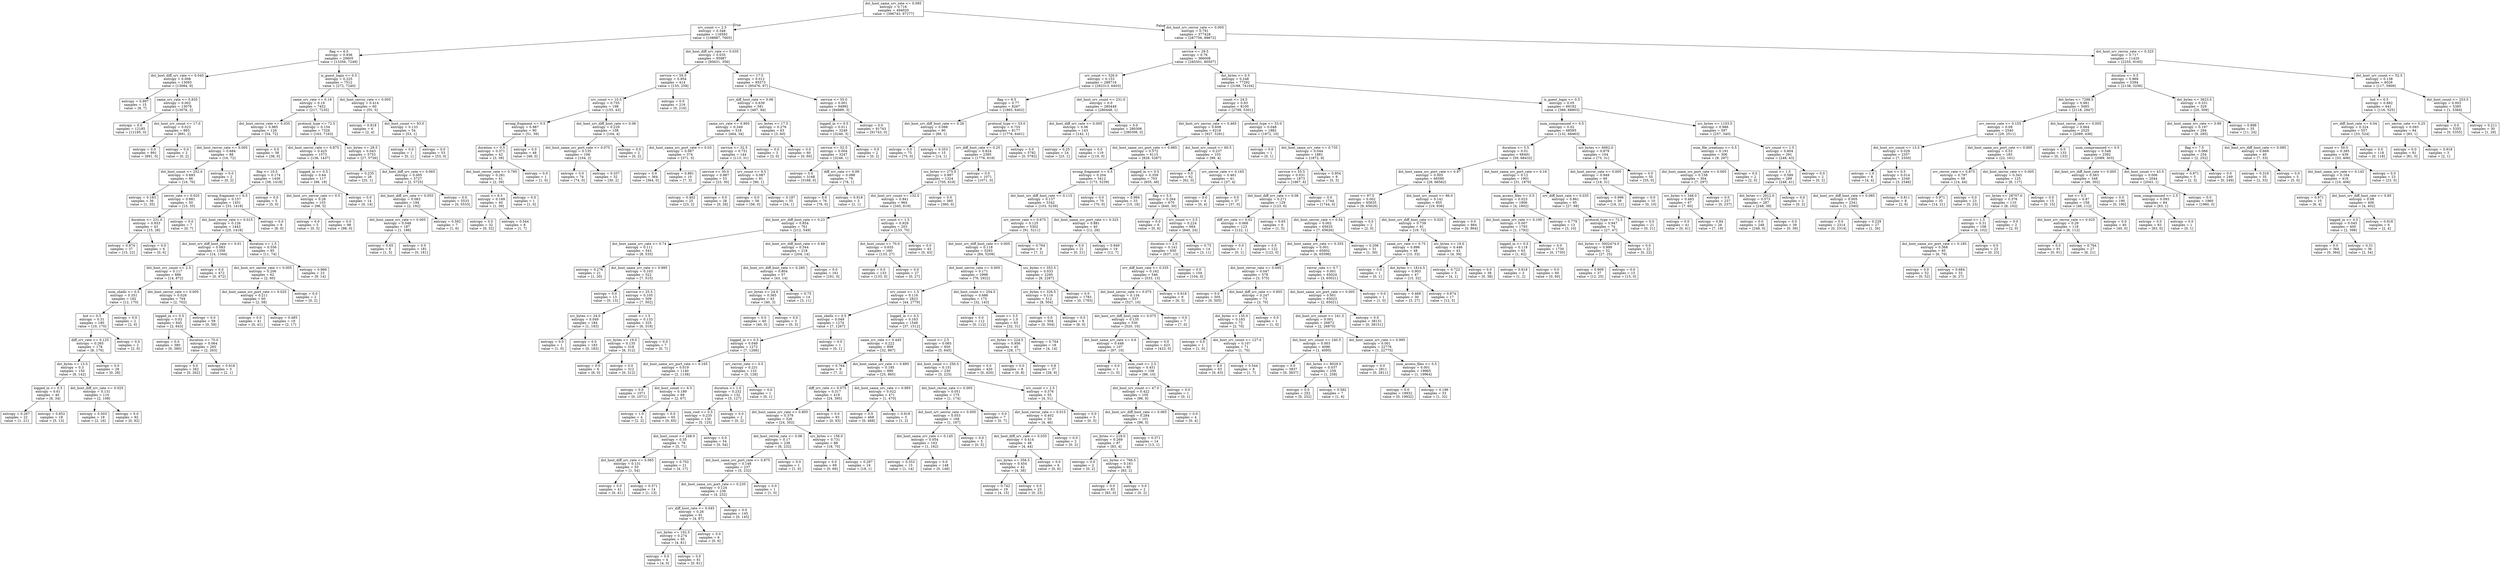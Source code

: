 digraph Tree {
node [shape=box] ;
0 [label="dst_host_same_srv_rate <= 0.095\nentropy = 0.716\nsamples = 494020\nvalue = [396743, 97277]"] ;
1 [label="srv_count <= 2.5\nentropy = 0.348\nsamples = 116592\nvalue = [108987, 7605]"] ;
0 -> 1 [labeldistance=2.5, labelangle=45, headlabel="True"] ;
2 [label="flag <= 6.5\nentropy = 0.936\nsamples = 20605\nvalue = [13356, 7249]"] ;
1 -> 2 ;
3 [label="dst_host_diff_srv_rate <= 0.045\nentropy = 0.008\nsamples = 13093\nvalue = [13084, 9]"] ;
2 -> 3 ;
4 [label="entropy = 0.997\nsamples = 15\nvalue = [8, 7]"] ;
3 -> 4 ;
5 [label="same_srv_rate <= 0.835\nentropy = 0.002\nsamples = 13078\nvalue = [13076, 2]"] ;
3 -> 5 ;
6 [label="entropy = 0.0\nsamples = 12185\nvalue = [12185, 0]"] ;
5 -> 6 ;
7 [label="dst_host_srv_count <= 17.0\nentropy = 0.023\nsamples = 893\nvalue = [891, 2]"] ;
5 -> 7 ;
8 [label="entropy = 0.0\nsamples = 891\nvalue = [891, 0]"] ;
7 -> 8 ;
9 [label="entropy = 0.0\nsamples = 2\nvalue = [0, 2]"] ;
7 -> 9 ;
10 [label="is_guest_login <= 0.5\nentropy = 0.225\nsamples = 7512\nvalue = [272, 7240]"] ;
2 -> 10 ;
11 [label="same_srv_rate <= 0.19\nentropy = 0.19\nsamples = 7452\nvalue = [217, 7235]"] ;
10 -> 11 ;
12 [label="dst_host_rerror_rate <= 0.035\nentropy = 0.985\nsamples = 126\nvalue = [54, 72]"] ;
11 -> 12 ;
13 [label="dst_host_rerror_rate <= 0.005\nentropy = 0.684\nsamples = 88\nvalue = [16, 72]"] ;
12 -> 13 ;
14 [label="dst_host_count <= 252.0\nentropy = 0.693\nsamples = 86\nvalue = [16, 70]"] ;
13 -> 14 ;
15 [label="entropy = 0.183\nsamples = 36\nvalue = [1, 35]"] ;
14 -> 15 ;
16 [label="serror_rate <= 0.025\nentropy = 0.881\nsamples = 50\nvalue = [15, 35]"] ;
14 -> 16 ;
17 [label="duration <= 231.0\nentropy = 0.933\nsamples = 43\nvalue = [15, 28]"] ;
16 -> 17 ;
18 [label="entropy = 0.974\nsamples = 37\nvalue = [15, 22]"] ;
17 -> 18 ;
19 [label="entropy = 0.0\nsamples = 6\nvalue = [0, 6]"] ;
17 -> 19 ;
20 [label="entropy = 0.0\nsamples = 7\nvalue = [0, 7]"] ;
16 -> 20 ;
21 [label="entropy = 0.0\nsamples = 2\nvalue = [0, 2]"] ;
13 -> 21 ;
22 [label="entropy = 0.0\nsamples = 38\nvalue = [38, 0]"] ;
12 -> 22 ;
23 [label="protocol_type <= 72.5\nentropy = 0.154\nsamples = 7326\nvalue = [163, 7163]"] ;
11 -> 23 ;
24 [label="dst_host_serror_rate <= 0.875\nentropy = 0.425\nsamples = 1573\nvalue = [136, 1437]"] ;
23 -> 24 ;
25 [label="flag <= 10.5\nentropy = 0.174\nsamples = 1456\nvalue = [38, 1418]"] ;
24 -> 25 ;
26 [label="wrong_fragment <= 0.5\nentropy = 0.157\nsamples = 1451\nvalue = [33, 1418]"] ;
25 -> 26 ;
27 [label="dst_host_rerror_rate <= 0.015\nentropy = 0.126\nsamples = 1443\nvalue = [25, 1418]"] ;
26 -> 27 ;
28 [label="dst_host_srv_diff_host_rate <= 0.01\nentropy = 0.083\nsamples = 1358\nvalue = [14, 1344]"] ;
27 -> 28 ;
29 [label="dst_host_srv_count <= 2.5\nentropy = 0.117\nsamples = 886\nvalue = [14, 872]"] ;
28 -> 29 ;
30 [label="num_shells <= 0.5\nentropy = 0.351\nsamples = 182\nvalue = [12, 170]"] ;
29 -> 30 ;
31 [label="hot <= 0.5\nentropy = 0.31\nsamples = 180\nvalue = [10, 170]"] ;
30 -> 31 ;
32 [label="diff_srv_rate <= 0.125\nentropy = 0.265\nsamples = 178\nvalue = [8, 170]"] ;
31 -> 32 ;
33 [label="dst_bytes <= 13.5\nentropy = 0.3\nsamples = 150\nvalue = [8, 142]"] ;
32 -> 33 ;
34 [label="logged_in <= 0.5\nentropy = 0.61\nsamples = 40\nvalue = [6, 34]"] ;
33 -> 34 ;
35 [label="entropy = 0.267\nsamples = 22\nvalue = [1, 21]"] ;
34 -> 35 ;
36 [label="entropy = 0.852\nsamples = 18\nvalue = [5, 13]"] ;
34 -> 36 ;
37 [label="dst_host_diff_srv_rate <= 0.025\nentropy = 0.131\nsamples = 110\nvalue = [2, 108]"] ;
33 -> 37 ;
38 [label="entropy = 0.503\nsamples = 18\nvalue = [2, 16]"] ;
37 -> 38 ;
39 [label="entropy = 0.0\nsamples = 92\nvalue = [0, 92]"] ;
37 -> 39 ;
40 [label="entropy = 0.0\nsamples = 28\nvalue = [0, 28]"] ;
32 -> 40 ;
41 [label="entropy = 0.0\nsamples = 2\nvalue = [2, 0]"] ;
31 -> 41 ;
42 [label="entropy = 0.0\nsamples = 2\nvalue = [2, 0]"] ;
30 -> 42 ;
43 [label="dst_host_serror_rate <= 0.005\nentropy = 0.028\nsamples = 704\nvalue = [2, 702]"] ;
29 -> 43 ;
44 [label="logged_in <= 0.5\nentropy = 0.03\nsamples = 645\nvalue = [2, 643]"] ;
43 -> 44 ;
45 [label="entropy = 0.0\nsamples = 380\nvalue = [0, 380]"] ;
44 -> 45 ;
46 [label="duration <= 70.0\nentropy = 0.064\nsamples = 265\nvalue = [2, 263]"] ;
44 -> 46 ;
47 [label="entropy = 0.0\nsamples = 262\nvalue = [0, 262]"] ;
46 -> 47 ;
48 [label="entropy = 0.918\nsamples = 3\nvalue = [2, 1]"] ;
46 -> 48 ;
49 [label="entropy = 0.0\nsamples = 59\nvalue = [0, 59]"] ;
43 -> 49 ;
50 [label="entropy = 0.0\nsamples = 472\nvalue = [0, 472]"] ;
28 -> 50 ;
51 [label="duration <= 1.5\nentropy = 0.556\nsamples = 85\nvalue = [11, 74]"] ;
27 -> 51 ;
52 [label="dst_host_srv_serror_rate <= 0.005\nentropy = 0.206\nsamples = 62\nvalue = [2, 60]"] ;
51 -> 52 ;
53 [label="dst_host_same_src_port_rate <= 0.025\nentropy = 0.211\nsamples = 60\nvalue = [2, 58]"] ;
52 -> 53 ;
54 [label="entropy = 0.0\nsamples = 41\nvalue = [0, 41]"] ;
53 -> 54 ;
55 [label="entropy = 0.485\nsamples = 19\nvalue = [2, 17]"] ;
53 -> 55 ;
56 [label="entropy = 0.0\nsamples = 2\nvalue = [0, 2]"] ;
52 -> 56 ;
57 [label="entropy = 0.966\nsamples = 23\nvalue = [9, 14]"] ;
51 -> 57 ;
58 [label="entropy = 0.0\nsamples = 8\nvalue = [8, 0]"] ;
26 -> 58 ;
59 [label="entropy = 0.0\nsamples = 5\nvalue = [5, 0]"] ;
25 -> 59 ;
60 [label="logged_in <= 0.5\nentropy = 0.64\nsamples = 117\nvalue = [98, 19]"] ;
24 -> 60 ;
61 [label="dst_host_srv_serror_rate <= 0.5\nentropy = 0.28\nsamples = 103\nvalue = [98, 5]"] ;
60 -> 61 ;
62 [label="entropy = 0.0\nsamples = 5\nvalue = [0, 5]"] ;
61 -> 62 ;
63 [label="entropy = 0.0\nsamples = 98\nvalue = [98, 0]"] ;
61 -> 63 ;
64 [label="entropy = 0.0\nsamples = 14\nvalue = [0, 14]"] ;
60 -> 64 ;
65 [label="src_bytes <= 28.5\nentropy = 0.043\nsamples = 5753\nvalue = [27, 5726]"] ;
23 -> 65 ;
66 [label="entropy = 0.235\nsamples = 26\nvalue = [25, 1]"] ;
65 -> 66 ;
67 [label="dst_host_diff_srv_rate <= 0.065\nentropy = 0.005\nsamples = 5727\nvalue = [2, 5725]"] ;
65 -> 67 ;
68 [label="dst_host_diff_srv_rate <= 0.055\nentropy = 0.083\nsamples = 194\nvalue = [2, 192]"] ;
67 -> 68 ;
69 [label="dst_host_same_srv_rate <= 0.005\nentropy = 0.048\nsamples = 187\nvalue = [1, 186]"] ;
68 -> 69 ;
70 [label="entropy = 0.65\nsamples = 6\nvalue = [1, 5]"] ;
69 -> 70 ;
71 [label="entropy = 0.0\nsamples = 181\nvalue = [0, 181]"] ;
69 -> 71 ;
72 [label="entropy = 0.592\nsamples = 7\nvalue = [1, 6]"] ;
68 -> 72 ;
73 [label="entropy = 0.0\nsamples = 5533\nvalue = [0, 5533]"] ;
67 -> 73 ;
74 [label="dst_host_serror_rate <= 0.005\nentropy = 0.414\nsamples = 60\nvalue = [55, 5]"] ;
10 -> 74 ;
75 [label="entropy = 0.918\nsamples = 6\nvalue = [2, 4]"] ;
74 -> 75 ;
76 [label="dst_host_count <= 93.0\nentropy = 0.133\nsamples = 54\nvalue = [53, 1]"] ;
74 -> 76 ;
77 [label="entropy = 0.0\nsamples = 1\nvalue = [0, 1]"] ;
76 -> 77 ;
78 [label="entropy = 0.0\nsamples = 53\nvalue = [53, 0]"] ;
76 -> 78 ;
79 [label="dst_host_diff_srv_rate <= 0.035\nentropy = 0.035\nsamples = 95987\nvalue = [95631, 356]"] ;
1 -> 79 ;
80 [label="service <= 59.5\nentropy = 0.954\nsamples = 414\nvalue = [155, 259]"] ;
79 -> 80 ;
81 [label="srv_count <= 10.5\nentropy = 0.755\nsamples = 198\nvalue = [155, 43]"] ;
80 -> 81 ;
82 [label="wrong_fragment <= 0.5\nentropy = 0.987\nsamples = 90\nvalue = [51, 39]"] ;
81 -> 82 ;
83 [label="duration <= 0.5\nentropy = 0.371\nsamples = 42\nvalue = [3, 39]"] ;
82 -> 83 ;
84 [label="dst_host_rerror_rate <= 0.795\nentropy = 0.281\nsamples = 41\nvalue = [2, 39]"] ;
83 -> 84 ;
85 [label="count <= 6.5\nentropy = 0.169\nsamples = 40\nvalue = [1, 39]"] ;
84 -> 85 ;
86 [label="entropy = 0.0\nsamples = 32\nvalue = [0, 32]"] ;
85 -> 86 ;
87 [label="entropy = 0.544\nsamples = 8\nvalue = [1, 7]"] ;
85 -> 87 ;
88 [label="entropy = 0.0\nsamples = 1\nvalue = [1, 0]"] ;
84 -> 88 ;
89 [label="entropy = 0.0\nsamples = 1\nvalue = [1, 0]"] ;
83 -> 89 ;
90 [label="entropy = 0.0\nsamples = 48\nvalue = [48, 0]"] ;
82 -> 90 ;
91 [label="dst_host_srv_diff_host_rate <= 0.06\nentropy = 0.229\nsamples = 108\nvalue = [104, 4]"] ;
81 -> 91 ;
92 [label="dst_host_same_src_port_rate <= 0.075\nentropy = 0.135\nsamples = 106\nvalue = [104, 2]"] ;
91 -> 92 ;
93 [label="entropy = 0.0\nsamples = 74\nvalue = [74, 0]"] ;
92 -> 93 ;
94 [label="entropy = 0.337\nsamples = 32\nvalue = [30, 2]"] ;
92 -> 94 ;
95 [label="entropy = 0.0\nsamples = 2\nvalue = [0, 2]"] ;
91 -> 95 ;
96 [label="entropy = 0.0\nsamples = 216\nvalue = [0, 216]"] ;
80 -> 96 ;
97 [label="count <= 17.5\nentropy = 0.012\nsamples = 95573\nvalue = [95476, 97]"] ;
79 -> 97 ;
98 [label="srv_diff_host_rate <= 0.06\nentropy = 0.639\nsamples = 581\nvalue = [487, 94]"] ;
97 -> 98 ;
99 [label="same_srv_rate <= 0.905\nentropy = 0.349\nsamples = 518\nvalue = [484, 34]"] ;
98 -> 99 ;
100 [label="dst_host_same_src_port_rate <= 0.03\nentropy = 0.067\nsamples = 374\nvalue = [371, 3]"] ;
99 -> 100 ;
101 [label="entropy = 0.0\nsamples = 364\nvalue = [364, 0]"] ;
100 -> 101 ;
102 [label="entropy = 0.881\nsamples = 10\nvalue = [7, 3]"] ;
100 -> 102 ;
103 [label="service <= 32.5\nentropy = 0.751\nsamples = 144\nvalue = [113, 31]"] ;
99 -> 103 ;
104 [label="service <= 30.0\nentropy = 0.987\nsamples = 53\nvalue = [23, 30]"] ;
103 -> 104 ;
105 [label="entropy = 0.402\nsamples = 25\nvalue = [23, 2]"] ;
104 -> 105 ;
106 [label="entropy = 0.0\nsamples = 28\nvalue = [0, 28]"] ;
104 -> 106 ;
107 [label="srv_count <= 9.5\nentropy = 0.087\nsamples = 91\nvalue = [90, 1]"] ;
103 -> 107 ;
108 [label="entropy = 0.0\nsamples = 56\nvalue = [56, 0]"] ;
107 -> 108 ;
109 [label="entropy = 0.187\nsamples = 35\nvalue = [34, 1]"] ;
107 -> 109 ;
110 [label="src_bytes <= 17.5\nentropy = 0.276\nsamples = 63\nvalue = [3, 60]"] ;
98 -> 110 ;
111 [label="entropy = 0.0\nsamples = 3\nvalue = [3, 0]"] ;
110 -> 111 ;
112 [label="entropy = 0.0\nsamples = 60\nvalue = [0, 60]"] ;
110 -> 112 ;
113 [label="service <= 55.0\nentropy = 0.001\nsamples = 94992\nvalue = [94989, 3]"] ;
97 -> 113 ;
114 [label="logged_in <= 0.5\nentropy = 0.011\nsamples = 3249\nvalue = [3246, 3]"] ;
113 -> 114 ;
115 [label="service <= 52.5\nentropy = 0.004\nsamples = 3247\nvalue = [3246, 1]"] ;
114 -> 115 ;
116 [label="entropy = 0.0\nsamples = 3168\nvalue = [3168, 0]"] ;
115 -> 116 ;
117 [label="diff_srv_rate <= 0.09\nentropy = 0.098\nsamples = 79\nvalue = [78, 1]"] ;
115 -> 117 ;
118 [label="entropy = 0.0\nsamples = 76\nvalue = [76, 0]"] ;
117 -> 118 ;
119 [label="entropy = 0.918\nsamples = 3\nvalue = [2, 1]"] ;
117 -> 119 ;
120 [label="entropy = 0.0\nsamples = 2\nvalue = [0, 2]"] ;
114 -> 120 ;
121 [label="entropy = 0.0\nsamples = 91743\nvalue = [91743, 0]"] ;
113 -> 121 ;
122 [label="dst_host_srv_rerror_rate <= 0.005\nentropy = 0.791\nsamples = 377428\nvalue = [287756, 89672]"] ;
0 -> 122 [labeldistance=2.5, labelangle=-45, headlabel="False"] ;
123 [label="service <= 29.5\nentropy = 0.76\nsamples = 366008\nvalue = [285501, 80507]"] ;
122 -> 123 ;
124 [label="srv_count <= 326.0\nentropy = 0.153\nsamples = 288716\nvalue = [282313, 6403]"] ;
123 -> 124 ;
125 [label="flag <= 6.5\nentropy = 0.77\nsamples = 8267\nvalue = [1865, 6402]"] ;
124 -> 125 ;
126 [label="dst_host_srv_diff_host_rate <= 0.26\nentropy = 0.088\nsamples = 90\nvalue = [89, 1]"] ;
125 -> 126 ;
127 [label="entropy = 0.0\nsamples = 75\nvalue = [75, 0]"] ;
126 -> 127 ;
128 [label="entropy = 0.353\nsamples = 15\nvalue = [14, 1]"] ;
126 -> 128 ;
129 [label="protocol_type <= 53.0\nentropy = 0.755\nsamples = 8177\nvalue = [1776, 6401]"] ;
125 -> 129 ;
130 [label="srv_diff_host_rate <= 0.25\nentropy = 0.824\nsamples = 2395\nvalue = [1776, 619]"] ;
129 -> 130 ;
131 [label="src_bytes <= 275.0\nentropy = 0.997\nsamples = 1324\nvalue = [705, 619]"] ;
130 -> 131 ;
132 [label="dst_host_srv_count <= 132.5\nentropy = 0.941\nsamples = 964\nvalue = [345, 619]"] ;
131 -> 132 ;
133 [label="dst_host_srv_diff_host_rate <= 0.23\nentropy = 0.854\nsamples = 761\nvalue = [212, 549]"] ;
132 -> 133 ;
134 [label="dst_host_same_srv_rate <= 0.74\nentropy = 0.111\nsamples = 543\nvalue = [8, 535]"] ;
133 -> 134 ;
135 [label="entropy = 0.276\nsamples = 21\nvalue = [1, 20]"] ;
134 -> 135 ;
136 [label="dst_host_same_srv_rate <= 0.995\nentropy = 0.103\nsamples = 522\nvalue = [7, 515]"] ;
134 -> 136 ;
137 [label="entropy = 0.0\nsamples = 13\nvalue = [0, 13]"] ;
136 -> 137 ;
138 [label="service <= 25.5\nentropy = 0.105\nsamples = 509\nvalue = [7, 502]"] ;
136 -> 138 ;
139 [label="src_bytes <= 24.0\nentropy = 0.049\nsamples = 184\nvalue = [1, 183]"] ;
138 -> 139 ;
140 [label="entropy = 0.0\nsamples = 1\nvalue = [1, 0]"] ;
139 -> 140 ;
141 [label="entropy = 0.0\nsamples = 183\nvalue = [0, 183]"] ;
139 -> 141 ;
142 [label="count <= 1.5\nentropy = 0.133\nsamples = 325\nvalue = [6, 319]"] ;
138 -> 142 ;
143 [label="src_bytes <= 19.0\nentropy = 0.135\nsamples = 318\nvalue = [6, 312]"] ;
142 -> 143 ;
144 [label="entropy = 0.0\nsamples = 6\nvalue = [6, 0]"] ;
143 -> 144 ;
145 [label="entropy = 0.0\nsamples = 312\nvalue = [0, 312]"] ;
143 -> 145 ;
146 [label="entropy = 0.0\nsamples = 7\nvalue = [0, 7]"] ;
142 -> 146 ;
147 [label="dst_host_srv_diff_host_rate <= 0.49\nentropy = 0.344\nsamples = 218\nvalue = [204, 14]"] ;
133 -> 147 ;
148 [label="dst_host_srv_diff_host_rate <= 0.285\nentropy = 0.804\nsamples = 57\nvalue = [43, 14]"] ;
147 -> 148 ;
149 [label="src_bytes <= 24.0\nentropy = 0.365\nsamples = 43\nvalue = [40, 3]"] ;
148 -> 149 ;
150 [label="entropy = 0.0\nsamples = 40\nvalue = [40, 0]"] ;
149 -> 150 ;
151 [label="entropy = 0.0\nsamples = 3\nvalue = [0, 3]"] ;
149 -> 151 ;
152 [label="entropy = 0.75\nsamples = 14\nvalue = [3, 11]"] ;
148 -> 152 ;
153 [label="entropy = 0.0\nsamples = 161\nvalue = [161, 0]"] ;
147 -> 153 ;
154 [label="srv_count <= 1.5\nentropy = 0.929\nsamples = 203\nvalue = [133, 70]"] ;
132 -> 154 ;
155 [label="dst_host_count <= 70.0\nentropy = 0.655\nsamples = 160\nvalue = [133, 27]"] ;
154 -> 155 ;
156 [label="entropy = 0.0\nsamples = 133\nvalue = [133, 0]"] ;
155 -> 156 ;
157 [label="entropy = 0.0\nsamples = 27\nvalue = [0, 27]"] ;
155 -> 157 ;
158 [label="entropy = 0.0\nsamples = 43\nvalue = [0, 43]"] ;
154 -> 158 ;
159 [label="entropy = 0.0\nsamples = 360\nvalue = [360, 0]"] ;
131 -> 159 ;
160 [label="entropy = 0.0\nsamples = 1071\nvalue = [1071, 0]"] ;
130 -> 160 ;
161 [label="entropy = 0.0\nsamples = 5782\nvalue = [0, 5782]"] ;
129 -> 161 ;
162 [label="dst_host_srv_count <= 231.0\nentropy = 0.0\nsamples = 280449\nvalue = [280448, 1]"] ;
124 -> 162 ;
163 [label="dst_host_diff_srv_rate <= 0.005\nentropy = 0.06\nsamples = 143\nvalue = [142, 1]"] ;
162 -> 163 ;
164 [label="entropy = 0.25\nsamples = 24\nvalue = [23, 1]"] ;
163 -> 164 ;
165 [label="entropy = 0.0\nsamples = 119\nvalue = [119, 0]"] ;
163 -> 165 ;
166 [label="entropy = 0.0\nsamples = 280306\nvalue = [280306, 0]"] ;
162 -> 166 ;
167 [label="dst_bytes <= 0.5\nentropy = 0.248\nsamples = 77292\nvalue = [3188, 74104]"] ;
123 -> 167 ;
168 [label="count <= 24.5\nentropy = 0.93\nsamples = 8100\nvalue = [2799, 5301]"] ;
167 -> 168 ;
169 [label="dst_host_srv_serror_rate <= 0.465\nentropy = 0.608\nsamples = 6218\nvalue = [927, 5291]"] ;
168 -> 169 ;
170 [label="dst_host_same_src_port_rate <= 0.985\nentropy = 0.572\nsamples = 6115\nvalue = [828, 5287]"] ;
169 -> 170 ;
171 [label="wrong_fragment <= 0.5\nentropy = 0.204\nsamples = 5412\nvalue = [173, 5239]"] ;
170 -> 171 ;
172 [label="dst_host_srv_diff_host_rate <= 0.115\nentropy = 0.137\nsamples = 5342\nvalue = [103, 5239]"] ;
171 -> 172 ;
173 [label="srv_serror_rate <= 0.675\nentropy = 0.125\nsamples = 5302\nvalue = [91, 5211]"] ;
172 -> 173 ;
174 [label="dst_host_srv_diff_host_rate <= 0.005\nentropy = 0.118\nsamples = 5293\nvalue = [84, 5209]"] ;
173 -> 174 ;
175 [label="dst_host_serror_rate <= 0.005\nentropy = 0.171\nsamples = 2998\nvalue = [76, 2922]"] ;
174 -> 175 ;
176 [label="srv_count <= 1.5\nentropy = 0.116\nsamples = 2823\nvalue = [44, 2779]"] ;
175 -> 176 ;
177 [label="num_shells <= 0.5\nentropy = 0.049\nsamples = 1274\nvalue = [7, 1267]"] ;
176 -> 177 ;
178 [label="logged_in <= 0.5\nentropy = 0.049\nsamples = 1273\nvalue = [7, 1266]"] ;
177 -> 178 ;
179 [label="dst_host_same_src_port_rate <= 0.165\nentropy = 0.019\nsamples = 1140\nvalue = [2, 1138]"] ;
178 -> 179 ;
180 [label="entropy = 0.0\nsamples = 1071\nvalue = [0, 1071]"] ;
179 -> 180 ;
181 [label="dst_host_count <= 6.5\nentropy = 0.189\nsamples = 69\nvalue = [2, 67]"] ;
179 -> 181 ;
182 [label="entropy = 1.0\nsamples = 4\nvalue = [2, 2]"] ;
181 -> 182 ;
183 [label="entropy = 0.0\nsamples = 65\nvalue = [0, 65]"] ;
181 -> 183 ;
184 [label="srv_rerror_rate <= 0.5\nentropy = 0.231\nsamples = 133\nvalue = [5, 128]"] ;
178 -> 184 ;
185 [label="duration <= 1.0\nentropy = 0.232\nsamples = 132\nvalue = [5, 127]"] ;
184 -> 185 ;
186 [label="num_root <= 0.5\nentropy = 0.235\nsamples = 130\nvalue = [5, 125]"] ;
185 -> 186 ;
187 [label="dst_host_count <= 248.0\nentropy = 0.35\nsamples = 76\nvalue = [5, 71]"] ;
186 -> 187 ;
188 [label="dst_host_diff_srv_rate <= 0.065\nentropy = 0.131\nsamples = 55\nvalue = [1, 54]"] ;
187 -> 188 ;
189 [label="entropy = 0.0\nsamples = 41\nvalue = [0, 41]"] ;
188 -> 189 ;
190 [label="entropy = 0.371\nsamples = 14\nvalue = [1, 13]"] ;
188 -> 190 ;
191 [label="entropy = 0.702\nsamples = 21\nvalue = [4, 17]"] ;
187 -> 191 ;
192 [label="entropy = 0.0\nsamples = 54\nvalue = [0, 54]"] ;
186 -> 192 ;
193 [label="entropy = 0.0\nsamples = 2\nvalue = [0, 2]"] ;
185 -> 193 ;
194 [label="entropy = 0.0\nsamples = 1\nvalue = [0, 1]"] ;
184 -> 194 ;
195 [label="entropy = 0.0\nsamples = 1\nvalue = [0, 1]"] ;
177 -> 195 ;
196 [label="logged_in <= 0.5\nentropy = 0.163\nsamples = 1549\nvalue = [37, 1512]"] ;
176 -> 196 ;
197 [label="same_srv_rate <= 0.445\nentropy = 0.222\nsamples = 899\nvalue = [32, 867]"] ;
196 -> 197 ;
198 [label="entropy = 0.764\nsamples = 9\nvalue = [7, 2]"] ;
197 -> 198 ;
199 [label="dst_host_same_srv_rate <= 0.895\nentropy = 0.185\nsamples = 890\nvalue = [25, 865]"] ;
197 -> 199 ;
200 [label="diff_srv_rate <= 0.075\nentropy = 0.317\nsamples = 419\nvalue = [24, 395]"] ;
199 -> 200 ;
201 [label="dst_host_same_srv_rate <= 0.805\nentropy = 0.379\nsamples = 326\nvalue = [24, 302]"] ;
200 -> 201 ;
202 [label="dst_host_rerror_rate <= 0.06\nentropy = 0.17\nsamples = 238\nvalue = [6, 232]"] ;
201 -> 202 ;
203 [label="dst_host_same_src_port_rate <= 0.875\nentropy = 0.148\nsamples = 237\nvalue = [5, 232]"] ;
202 -> 203 ;
204 [label="dst_host_same_src_port_rate <= 0.235\nentropy = 0.124\nsamples = 236\nvalue = [4, 232]"] ;
203 -> 204 ;
205 [label="srv_diff_host_rate <= 0.045\nentropy = 0.26\nsamples = 91\nvalue = [4, 87]"] ;
204 -> 205 ;
206 [label="src_bytes <= 102.5\nentropy = 0.274\nsamples = 85\nvalue = [4, 81]"] ;
205 -> 206 ;
207 [label="entropy = 0.0\nsamples = 4\nvalue = [4, 0]"] ;
206 -> 207 ;
208 [label="entropy = 0.0\nsamples = 81\nvalue = [0, 81]"] ;
206 -> 208 ;
209 [label="entropy = 0.0\nsamples = 6\nvalue = [0, 6]"] ;
205 -> 209 ;
210 [label="entropy = 0.0\nsamples = 145\nvalue = [0, 145]"] ;
204 -> 210 ;
211 [label="entropy = 0.0\nsamples = 1\nvalue = [1, 0]"] ;
203 -> 211 ;
212 [label="entropy = 0.0\nsamples = 1\nvalue = [1, 0]"] ;
202 -> 212 ;
213 [label="src_bytes <= 156.0\nentropy = 0.731\nsamples = 88\nvalue = [18, 70]"] ;
201 -> 213 ;
214 [label="entropy = 0.0\nsamples = 69\nvalue = [0, 69]"] ;
213 -> 214 ;
215 [label="entropy = 0.297\nsamples = 19\nvalue = [18, 1]"] ;
213 -> 215 ;
216 [label="entropy = 0.0\nsamples = 93\nvalue = [0, 93]"] ;
200 -> 216 ;
217 [label="dst_host_same_srv_rate <= 0.995\nentropy = 0.022\nsamples = 471\nvalue = [1, 470]"] ;
199 -> 217 ;
218 [label="entropy = 0.0\nsamples = 468\nvalue = [0, 468]"] ;
217 -> 218 ;
219 [label="entropy = 0.918\nsamples = 3\nvalue = [1, 2]"] ;
217 -> 219 ;
220 [label="count <= 2.5\nentropy = 0.065\nsamples = 650\nvalue = [5, 645]"] ;
196 -> 220 ;
221 [label="dst_host_count <= 250.5\nentropy = 0.151\nsamples = 230\nvalue = [5, 225]"] ;
220 -> 221 ;
222 [label="dst_host_rerror_rate <= 0.005\nentropy = 0.051\nsamples = 175\nvalue = [1, 174]"] ;
221 -> 222 ;
223 [label="dst_host_srv_serror_rate <= 0.005\nentropy = 0.053\nsamples = 168\nvalue = [1, 167]"] ;
222 -> 223 ;
224 [label="dst_host_same_srv_rate <= 0.145\nentropy = 0.054\nsamples = 163\nvalue = [1, 162]"] ;
223 -> 224 ;
225 [label="entropy = 0.353\nsamples = 15\nvalue = [1, 14]"] ;
224 -> 225 ;
226 [label="entropy = 0.0\nsamples = 148\nvalue = [0, 148]"] ;
224 -> 226 ;
227 [label="entropy = 0.0\nsamples = 5\nvalue = [0, 5]"] ;
223 -> 227 ;
228 [label="entropy = 0.0\nsamples = 7\nvalue = [0, 7]"] ;
222 -> 228 ;
229 [label="srv_count <= 2.5\nentropy = 0.376\nsamples = 55\nvalue = [4, 51]"] ;
221 -> 229 ;
230 [label="dst_host_rerror_rate <= 0.015\nentropy = 0.402\nsamples = 50\nvalue = [4, 46]"] ;
229 -> 230 ;
231 [label="dst_host_diff_srv_rate <= 0.035\nentropy = 0.414\nsamples = 48\nvalue = [4, 44]"] ;
230 -> 231 ;
232 [label="src_bytes <= 358.5\nentropy = 0.454\nsamples = 42\nvalue = [4, 38]"] ;
231 -> 232 ;
233 [label="entropy = 0.742\nsamples = 19\nvalue = [4, 15]"] ;
232 -> 233 ;
234 [label="entropy = 0.0\nsamples = 23\nvalue = [0, 23]"] ;
232 -> 234 ;
235 [label="entropy = 0.0\nsamples = 6\nvalue = [0, 6]"] ;
231 -> 235 ;
236 [label="entropy = 0.0\nsamples = 2\nvalue = [0, 2]"] ;
230 -> 236 ;
237 [label="entropy = 0.0\nsamples = 5\nvalue = [0, 5]"] ;
229 -> 237 ;
238 [label="entropy = 0.0\nsamples = 420\nvalue = [0, 420]"] ;
220 -> 238 ;
239 [label="dst_host_count <= 254.5\nentropy = 0.686\nsamples = 175\nvalue = [32, 143]"] ;
175 -> 239 ;
240 [label="entropy = 0.0\nsamples = 112\nvalue = [0, 112]"] ;
239 -> 240 ;
241 [label="count <= 3.5\nentropy = 1.0\nsamples = 63\nvalue = [32, 31]"] ;
239 -> 241 ;
242 [label="src_bytes <= 224.5\nentropy = 0.956\nsamples = 45\nvalue = [28, 17]"] ;
241 -> 242 ;
243 [label="entropy = 0.0\nsamples = 8\nvalue = [0, 8]"] ;
242 -> 243 ;
244 [label="entropy = 0.8\nsamples = 37\nvalue = [28, 9]"] ;
242 -> 244 ;
245 [label="entropy = 0.764\nsamples = 18\nvalue = [4, 14]"] ;
241 -> 245 ;
246 [label="src_bytes <= 353.5\nentropy = 0.033\nsamples = 2295\nvalue = [8, 2287]"] ;
174 -> 246 ;
247 [label="src_bytes <= 326.5\nentropy = 0.116\nsamples = 512\nvalue = [8, 504]"] ;
246 -> 247 ;
248 [label="entropy = 0.0\nsamples = 504\nvalue = [0, 504]"] ;
247 -> 248 ;
249 [label="entropy = 0.0\nsamples = 8\nvalue = [8, 0]"] ;
247 -> 249 ;
250 [label="entropy = 0.0\nsamples = 1783\nvalue = [0, 1783]"] ;
246 -> 250 ;
251 [label="entropy = 0.764\nsamples = 9\nvalue = [7, 2]"] ;
173 -> 251 ;
252 [label="dst_host_same_src_port_rate <= 0.325\nentropy = 0.881\nsamples = 40\nvalue = [12, 28]"] ;
172 -> 252 ;
253 [label="entropy = 0.0\nsamples = 21\nvalue = [0, 21]"] ;
252 -> 253 ;
254 [label="entropy = 0.949\nsamples = 19\nvalue = [12, 7]"] ;
252 -> 254 ;
255 [label="entropy = 0.0\nsamples = 70\nvalue = [70, 0]"] ;
171 -> 255 ;
256 [label="logged_in <= 0.5\nentropy = 0.359\nsamples = 703\nvalue = [655, 48]"] ;
170 -> 256 ;
257 [label="entropy = 0.994\nsamples = 33\nvalue = [15, 18]"] ;
256 -> 257 ;
258 [label="flag <= 5.5\nentropy = 0.264\nsamples = 670\nvalue = [640, 30]"] ;
256 -> 258 ;
259 [label="entropy = 0.0\nsamples = 6\nvalue = [0, 6]"] ;
258 -> 259 ;
260 [label="srv_count <= 3.5\nentropy = 0.224\nsamples = 664\nvalue = [640, 24]"] ;
258 -> 260 ;
261 [label="duration <= 2.0\nentropy = 0.141\nsamples = 650\nvalue = [637, 13]"] ;
260 -> 261 ;
262 [label="srv_diff_host_rate <= 0.335\nentropy = 0.162\nsamples = 546\nvalue = [533, 13]"] ;
261 -> 262 ;
263 [label="dst_host_serror_rate <= 0.075\nentropy = 0.134\nsamples = 537\nvalue = [527, 10]"] ;
262 -> 263 ;
264 [label="dst_host_srv_diff_host_rate <= 0.075\nentropy = 0.135\nsamples = 530\nvalue = [520, 10]"] ;
263 -> 264 ;
265 [label="dst_host_same_srv_rate <= 0.6\nentropy = 0.448\nsamples = 107\nvalue = [97, 10]"] ;
264 -> 265 ;
266 [label="entropy = 0.0\nsamples = 1\nvalue = [1, 0]"] ;
265 -> 266 ;
267 [label="num_root <= 2.5\nentropy = 0.451\nsamples = 106\nvalue = [96, 10]"] ;
265 -> 267 ;
268 [label="dst_host_srv_count <= 47.0\nentropy = 0.422\nsamples = 105\nvalue = [96, 9]"] ;
267 -> 268 ;
269 [label="dst_host_srv_diff_host_rate <= 0.065\nentropy = 0.284\nsamples = 101\nvalue = [96, 5]"] ;
268 -> 269 ;
270 [label="src_bytes <= 219.0\nentropy = 0.269\nsamples = 87\nvalue = [83, 4]"] ;
269 -> 270 ;
271 [label="entropy = 0.0\nsamples = 2\nvalue = [0, 2]"] ;
270 -> 271 ;
272 [label="src_bytes <= 766.5\nentropy = 0.161\nsamples = 85\nvalue = [83, 2]"] ;
270 -> 272 ;
273 [label="entropy = 0.0\nsamples = 83\nvalue = [83, 0]"] ;
272 -> 273 ;
274 [label="entropy = 0.0\nsamples = 2\nvalue = [0, 2]"] ;
272 -> 274 ;
275 [label="entropy = 0.371\nsamples = 14\nvalue = [13, 1]"] ;
269 -> 275 ;
276 [label="entropy = 0.0\nsamples = 4\nvalue = [0, 4]"] ;
268 -> 276 ;
277 [label="entropy = 0.0\nsamples = 1\nvalue = [0, 1]"] ;
267 -> 277 ;
278 [label="entropy = 0.0\nsamples = 423\nvalue = [423, 0]"] ;
264 -> 278 ;
279 [label="entropy = 0.0\nsamples = 7\nvalue = [7, 0]"] ;
263 -> 279 ;
280 [label="entropy = 0.918\nsamples = 9\nvalue = [6, 3]"] ;
262 -> 280 ;
281 [label="entropy = 0.0\nsamples = 104\nvalue = [104, 0]"] ;
261 -> 281 ;
282 [label="entropy = 0.75\nsamples = 14\nvalue = [3, 11]"] ;
260 -> 282 ;
283 [label="dst_host_srv_count <= 60.5\nentropy = 0.237\nsamples = 103\nvalue = [99, 4]"] ;
169 -> 283 ;
284 [label="entropy = 0.0\nsamples = 62\nvalue = [62, 0]"] ;
283 -> 284 ;
285 [label="srv_serror_rate <= 0.165\nentropy = 0.461\nsamples = 41\nvalue = [37, 4]"] ;
283 -> 285 ;
286 [label="entropy = 0.0\nsamples = 4\nvalue = [0, 4]"] ;
285 -> 286 ;
287 [label="entropy = 0.0\nsamples = 37\nvalue = [37, 0]"] ;
285 -> 287 ;
288 [label="protocol_type <= 53.0\nentropy = 0.048\nsamples = 1882\nvalue = [1872, 10]"] ;
168 -> 288 ;
289 [label="entropy = 0.0\nsamples = 1\nvalue = [0, 1]"] ;
288 -> 289 ;
290 [label="dst_host_same_srv_rate <= 0.735\nentropy = 0.044\nsamples = 1881\nvalue = [1872, 9]"] ;
288 -> 290 ;
291 [label="service <= 55.5\nentropy = 0.031\nsamples = 1873\nvalue = [1867, 6]"] ;
290 -> 291 ;
292 [label="dst_host_diff_srv_rate <= 0.08\nentropy = 0.271\nsamples = 129\nvalue = [123, 6]"] ;
291 -> 292 ;
293 [label="diff_srv_rate <= 0.02\nentropy = 0.068\nsamples = 123\nvalue = [122, 1]"] ;
292 -> 293 ;
294 [label="entropy = 0.0\nsamples = 1\nvalue = [0, 1]"] ;
293 -> 294 ;
295 [label="entropy = 0.0\nsamples = 122\nvalue = [122, 0]"] ;
293 -> 295 ;
296 [label="entropy = 0.65\nsamples = 6\nvalue = [1, 5]"] ;
292 -> 296 ;
297 [label="entropy = 0.0\nsamples = 1744\nvalue = [1744, 0]"] ;
291 -> 297 ;
298 [label="entropy = 0.954\nsamples = 8\nvalue = [5, 3]"] ;
290 -> 298 ;
299 [label="is_guest_login <= 0.5\nentropy = 0.05\nsamples = 69192\nvalue = [389, 68803]"] ;
167 -> 299 ;
300 [label="num_compromised <= 0.5\nentropy = 0.02\nsamples = 68595\nvalue = [132, 68463]"] ;
299 -> 300 ;
301 [label="duration <= 5.5\nentropy = 0.01\nsamples = 68491\nvalue = [59, 68432]"] ;
300 -> 301 ;
302 [label="dst_host_same_src_port_rate <= 0.97\nentropy = 0.005\nsamples = 66590\nvalue = [28, 66562]"] ;
301 -> 302 ;
303 [label="count <= 97.5\nentropy = 0.002\nsamples = 65635\nvalue = [9, 65626]"] ;
302 -> 303 ;
304 [label="dst_host_serror_rate <= 0.54\nentropy = 0.002\nsamples = 65633\nvalue = [7, 65626]"] ;
303 -> 304 ;
305 [label="dst_host_same_srv_rate <= 0.355\nentropy = 0.001\nsamples = 65602\nvalue = [6, 65596]"] ;
304 -> 305 ;
306 [label="dst_host_rerror_rate <= 0.005\nentropy = 0.047\nsamples = 578\nvalue = [3, 575]"] ;
305 -> 306 ;
307 [label="entropy = 0.0\nsamples = 505\nvalue = [0, 505]"] ;
306 -> 307 ;
308 [label="dst_host_diff_srv_rate <= 0.955\nentropy = 0.247\nsamples = 73\nvalue = [3, 70]"] ;
306 -> 308 ;
309 [label="dst_bytes <= 135.0\nentropy = 0.183\nsamples = 72\nvalue = [2, 70]"] ;
308 -> 309 ;
310 [label="entropy = 0.0\nsamples = 1\nvalue = [1, 0]"] ;
309 -> 310 ;
311 [label="dst_host_srv_count <= 127.0\nentropy = 0.107\nsamples = 71\nvalue = [1, 70]"] ;
309 -> 311 ;
312 [label="entropy = 0.0\nsamples = 63\nvalue = [0, 63]"] ;
311 -> 312 ;
313 [label="entropy = 0.544\nsamples = 8\nvalue = [1, 7]"] ;
311 -> 313 ;
314 [label="entropy = 0.0\nsamples = 1\nvalue = [1, 0]"] ;
308 -> 314 ;
315 [label="rerror_rate <= 0.7\nentropy = 0.001\nsamples = 65024\nvalue = [3, 65021]"] ;
305 -> 315 ;
316 [label="dst_host_same_src_port_rate <= 0.005\nentropy = 0.001\nsamples = 65023\nvalue = [2, 65021]"] ;
315 -> 316 ;
317 [label="dst_host_srv_count <= 241.5\nentropy = 0.001\nsamples = 26872\nvalue = [2, 26870]"] ;
316 -> 317 ;
318 [label="dst_host_srv_count <= 240.5\nentropy = 0.003\nsamples = 4096\nvalue = [1, 4095]"] ;
317 -> 318 ;
319 [label="entropy = 0.0\nsamples = 3837\nvalue = [0, 3837]"] ;
318 -> 319 ;
320 [label="dst_bytes <= 8029.0\nentropy = 0.037\nsamples = 259\nvalue = [1, 258]"] ;
318 -> 320 ;
321 [label="entropy = 0.0\nsamples = 252\nvalue = [0, 252]"] ;
320 -> 321 ;
322 [label="entropy = 0.592\nsamples = 7\nvalue = [1, 6]"] ;
320 -> 322 ;
323 [label="dst_host_same_srv_rate <= 0.995\nentropy = 0.001\nsamples = 22776\nvalue = [1, 22775]"] ;
317 -> 323 ;
324 [label="entropy = 0.0\nsamples = 2811\nvalue = [0, 2811]"] ;
323 -> 324 ;
325 [label="num_access_files <= 0.5\nentropy = 0.001\nsamples = 19965\nvalue = [1, 19964]"] ;
323 -> 325 ;
326 [label="entropy = 0.0\nsamples = 19932\nvalue = [0, 19932]"] ;
325 -> 326 ;
327 [label="entropy = 0.196\nsamples = 33\nvalue = [1, 32]"] ;
325 -> 327 ;
328 [label="entropy = 0.0\nsamples = 38151\nvalue = [0, 38151]"] ;
316 -> 328 ;
329 [label="entropy = 0.0\nsamples = 1\nvalue = [1, 0]"] ;
315 -> 329 ;
330 [label="entropy = 0.206\nsamples = 31\nvalue = [1, 30]"] ;
304 -> 330 ;
331 [label="entropy = 0.0\nsamples = 2\nvalue = [2, 0]"] ;
303 -> 331 ;
332 [label="dst_host_srv_count <= 86.0\nentropy = 0.141\nsamples = 955\nvalue = [19, 936]"] ;
302 -> 332 ;
333 [label="dst_host_srv_diff_host_rate <= 0.025\nentropy = 0.739\nsamples = 91\nvalue = [19, 72]"] ;
332 -> 333 ;
334 [label="same_srv_rate <= 0.75\nentropy = 0.896\nsamples = 48\nvalue = [15, 33]"] ;
333 -> 334 ;
335 [label="entropy = 0.0\nsamples = 1\nvalue = [0, 1]"] ;
334 -> 335 ;
336 [label="dst_bytes <= 1814.5\nentropy = 0.903\nsamples = 47\nvalue = [15, 32]"] ;
334 -> 336 ;
337 [label="entropy = 0.469\nsamples = 30\nvalue = [3, 27]"] ;
336 -> 337 ;
338 [label="entropy = 0.874\nsamples = 17\nvalue = [12, 5]"] ;
336 -> 338 ;
339 [label="src_bytes <= 19.0\nentropy = 0.446\nsamples = 43\nvalue = [4, 39]"] ;
333 -> 339 ;
340 [label="entropy = 0.722\nsamples = 5\nvalue = [4, 1]"] ;
339 -> 340 ;
341 [label="entropy = 0.0\nsamples = 38\nvalue = [0, 38]"] ;
339 -> 341 ;
342 [label="entropy = 0.0\nsamples = 864\nvalue = [0, 864]"] ;
332 -> 342 ;
343 [label="dst_host_same_src_port_rate <= 0.16\nentropy = 0.12\nsamples = 1901\nvalue = [31, 1870]"] ;
301 -> 343 ;
344 [label="num_access_files <= 0.5\nentropy = 0.023\nsamples = 1806\nvalue = [4, 1802]"] ;
343 -> 344 ;
345 [label="dst_host_same_srv_rate <= 0.195\nentropy = 0.007\nsamples = 1793\nvalue = [1, 1792]"] ;
344 -> 345 ;
346 [label="logged_in <= 0.5\nentropy = 0.118\nsamples = 63\nvalue = [1, 62]"] ;
345 -> 346 ;
347 [label="entropy = 0.918\nsamples = 3\nvalue = [1, 2]"] ;
346 -> 347 ;
348 [label="entropy = 0.0\nsamples = 60\nvalue = [0, 60]"] ;
346 -> 348 ;
349 [label="entropy = 0.0\nsamples = 1730\nvalue = [0, 1730]"] ;
345 -> 349 ;
350 [label="entropy = 0.779\nsamples = 13\nvalue = [3, 10]"] ;
344 -> 350 ;
351 [label="srv_diff_host_rate <= 0.035\nentropy = 0.861\nsamples = 95\nvalue = [27, 68]"] ;
343 -> 351 ;
352 [label="protocol_type <= 72.5\nentropy = 0.947\nsamples = 74\nvalue = [27, 47]"] ;
351 -> 352 ;
353 [label="dst_bytes <= 3002474.0\nentropy = 0.999\nsamples = 52\nvalue = [27, 25]"] ;
352 -> 353 ;
354 [label="entropy = 0.909\nsamples = 37\nvalue = [12, 25]"] ;
353 -> 354 ;
355 [label="entropy = 0.0\nsamples = 15\nvalue = [15, 0]"] ;
353 -> 355 ;
356 [label="entropy = 0.0\nsamples = 22\nvalue = [0, 22]"] ;
352 -> 356 ;
357 [label="entropy = 0.0\nsamples = 21\nvalue = [0, 21]"] ;
351 -> 357 ;
358 [label="src_bytes <= 6062.0\nentropy = 0.879\nsamples = 104\nvalue = [73, 31]"] ;
300 -> 358 ;
359 [label="dst_host_serror_rate <= 0.005\nentropy = 0.949\nsamples = 49\nvalue = [18, 31]"] ;
358 -> 359 ;
360 [label="entropy = 0.996\nsamples = 39\nvalue = [18, 21]"] ;
359 -> 360 ;
361 [label="entropy = 0.0\nsamples = 10\nvalue = [0, 10]"] ;
359 -> 361 ;
362 [label="entropy = 0.0\nsamples = 55\nvalue = [55, 0]"] ;
358 -> 362 ;
363 [label="src_bytes <= 1103.5\nentropy = 0.986\nsamples = 597\nvalue = [257, 340]"] ;
299 -> 363 ;
364 [label="num_file_creations <= 0.5\nentropy = 0.191\nsamples = 306\nvalue = [9, 297]"] ;
363 -> 364 ;
365 [label="dst_host_same_src_port_rate <= 0.005\nentropy = 0.158\nsamples = 304\nvalue = [7, 297]"] ;
364 -> 365 ;
366 [label="src_bytes <= 348.0\nentropy = 0.483\nsamples = 67\nvalue = [7, 60]"] ;
365 -> 366 ;
367 [label="entropy = 0.0\nsamples = 41\nvalue = [0, 41]"] ;
366 -> 367 ;
368 [label="entropy = 0.84\nsamples = 26\nvalue = [7, 19]"] ;
366 -> 368 ;
369 [label="entropy = 0.0\nsamples = 237\nvalue = [0, 237]"] ;
365 -> 369 ;
370 [label="entropy = 0.0\nsamples = 2\nvalue = [2, 0]"] ;
364 -> 370 ;
371 [label="srv_count <= 1.5\nentropy = 0.604\nsamples = 291\nvalue = [248, 43]"] ;
363 -> 371 ;
372 [label="count <= 1.5\nentropy = 0.589\nsamples = 289\nvalue = [248, 41]"] ;
371 -> 372 ;
373 [label="dst_bytes <= 2912.0\nentropy = 0.573\nsamples = 287\nvalue = [248, 39]"] ;
372 -> 373 ;
374 [label="entropy = 0.0\nsamples = 248\nvalue = [248, 0]"] ;
373 -> 374 ;
375 [label="entropy = 0.0\nsamples = 39\nvalue = [0, 39]"] ;
373 -> 375 ;
376 [label="entropy = 0.0\nsamples = 2\nvalue = [0, 2]"] ;
372 -> 376 ;
377 [label="entropy = 0.0\nsamples = 2\nvalue = [0, 2]"] ;
371 -> 377 ;
378 [label="dst_host_srv_rerror_rate <= 0.325\nentropy = 0.717\nsamples = 11420\nvalue = [2255, 9165]"] ;
122 -> 378 ;
379 [label="duration <= 0.5\nentropy = 0.969\nsamples = 5394\nvalue = [2138, 3256]"] ;
378 -> 379 ;
380 [label="dst_bytes <= 7298.5\nentropy = 0.981\nsamples = 5065\nvalue = [2118, 2947]"] ;
379 -> 380 ;
381 [label="srv_rerror_rate <= 0.155\nentropy = 0.09\nsamples = 2540\nvalue = [29, 2511]"] ;
380 -> 381 ;
382 [label="dst_host_srv_count <= 13.5\nentropy = 0.029\nsamples = 2357\nvalue = [7, 2350]"] ;
381 -> 382 ;
383 [label="entropy = 1.0\nsamples = 8\nvalue = [4, 4]"] ;
382 -> 383 ;
384 [label="hot <= 0.5\nentropy = 0.014\nsamples = 2349\nvalue = [3, 2346]"] ;
382 -> 384 ;
385 [label="dst_host_srv_diff_host_rate <= 0.085\nentropy = 0.005\nsamples = 2341\nvalue = [1, 2340]"] ;
384 -> 385 ;
386 [label="entropy = 0.0\nsamples = 2314\nvalue = [0, 2314]"] ;
385 -> 386 ;
387 [label="entropy = 0.229\nsamples = 27\nvalue = [1, 26]"] ;
385 -> 387 ;
388 [label="entropy = 0.811\nsamples = 8\nvalue = [2, 6]"] ;
384 -> 388 ;
389 [label="dst_host_same_src_port_rate <= 0.005\nentropy = 0.53\nsamples = 183\nvalue = [22, 161]"] ;
381 -> 389 ;
390 [label="srv_rerror_rate <= 0.875\nentropy = 0.797\nsamples = 58\nvalue = [14, 44]"] ;
389 -> 390 ;
391 [label="entropy = 0.971\nsamples = 35\nvalue = [14, 21]"] ;
390 -> 391 ;
392 [label="entropy = 0.0\nsamples = 23\nvalue = [0, 23]"] ;
390 -> 392 ;
393 [label="dst_host_serror_rate <= 0.005\nentropy = 0.343\nsamples = 125\nvalue = [8, 117]"] ;
389 -> 393 ;
394 [label="src_bytes <= 28707.0\nentropy = 0.376\nsamples = 110\nvalue = [8, 102]"] ;
393 -> 394 ;
395 [label="count <= 1.5\nentropy = 0.31\nsamples = 108\nvalue = [6, 102]"] ;
394 -> 395 ;
396 [label="dst_host_same_src_port_rate <= 0.185\nentropy = 0.368\nsamples = 85\nvalue = [6, 79]"] ;
395 -> 396 ;
397 [label="entropy = 0.0\nsamples = 52\nvalue = [0, 52]"] ;
396 -> 397 ;
398 [label="entropy = 0.684\nsamples = 33\nvalue = [6, 27]"] ;
396 -> 398 ;
399 [label="entropy = 0.0\nsamples = 23\nvalue = [0, 23]"] ;
395 -> 399 ;
400 [label="entropy = 0.0\nsamples = 2\nvalue = [2, 0]"] ;
394 -> 400 ;
401 [label="entropy = 0.0\nsamples = 15\nvalue = [0, 15]"] ;
393 -> 401 ;
402 [label="dst_host_rerror_rate <= 0.005\nentropy = 0.664\nsamples = 2525\nvalue = [2089, 436]"] ;
380 -> 402 ;
403 [label="entropy = 0.0\nsamples = 133\nvalue = [0, 133]"] ;
402 -> 403 ;
404 [label="num_compromised <= 0.5\nentropy = 0.548\nsamples = 2392\nvalue = [2089, 303]"] ;
402 -> 404 ;
405 [label="dst_host_srv_diff_host_rate <= 0.005\nentropy = 0.563\nsamples = 348\nvalue = [46, 302]"] ;
404 -> 405 ;
406 [label="hot <= 0.5\nentropy = 0.87\nsamples = 158\nvalue = [46, 112]"] ;
405 -> 406 ;
407 [label="dst_host_srv_rerror_rate <= 0.025\nentropy = 0.29\nsamples = 118\nvalue = [6, 112]"] ;
406 -> 407 ;
408 [label="entropy = 0.0\nsamples = 91\nvalue = [0, 91]"] ;
407 -> 408 ;
409 [label="entropy = 0.764\nsamples = 27\nvalue = [6, 21]"] ;
407 -> 409 ;
410 [label="entropy = 0.0\nsamples = 40\nvalue = [40, 0]"] ;
406 -> 410 ;
411 [label="entropy = 0.0\nsamples = 190\nvalue = [0, 190]"] ;
405 -> 411 ;
412 [label="dst_host_count <= 43.5\nentropy = 0.006\nsamples = 2044\nvalue = [2043, 1]"] ;
404 -> 412 ;
413 [label="num_compromised <= 2.5\nentropy = 0.093\nsamples = 84\nvalue = [83, 1]"] ;
412 -> 413 ;
414 [label="entropy = 0.0\nsamples = 83\nvalue = [83, 0]"] ;
413 -> 414 ;
415 [label="entropy = 0.0\nsamples = 1\nvalue = [0, 1]"] ;
413 -> 415 ;
416 [label="entropy = 0.0\nsamples = 1960\nvalue = [1960, 0]"] ;
412 -> 416 ;
417 [label="dst_bytes <= 3623.5\nentropy = 0.331\nsamples = 329\nvalue = [20, 309]"] ;
379 -> 417 ;
418 [label="dst_host_same_srv_rate <= 0.99\nentropy = 0.197\nsamples = 294\nvalue = [9, 285]"] ;
417 -> 418 ;
419 [label="flag <= 7.5\nentropy = 0.066\nsamples = 254\nvalue = [2, 252]"] ;
418 -> 419 ;
420 [label="entropy = 0.971\nsamples = 5\nvalue = [2, 3]"] ;
419 -> 420 ;
421 [label="entropy = 0.0\nsamples = 249\nvalue = [0, 249]"] ;
419 -> 421 ;
422 [label="dst_host_srv_diff_host_rate <= 0.085\nentropy = 0.669\nsamples = 40\nvalue = [7, 33]"] ;
418 -> 422 ;
423 [label="entropy = 0.316\nsamples = 35\nvalue = [2, 33]"] ;
422 -> 423 ;
424 [label="entropy = 0.0\nsamples = 5\nvalue = [5, 0]"] ;
422 -> 424 ;
425 [label="entropy = 0.898\nsamples = 35\nvalue = [11, 24]"] ;
417 -> 425 ;
426 [label="dst_host_srv_count <= 52.5\nentropy = 0.138\nsamples = 6026\nvalue = [117, 5909]"] ;
378 -> 426 ;
427 [label="hot <= 0.5\nentropy = 0.682\nsamples = 641\nvalue = [116, 525]"] ;
426 -> 427 ;
428 [label="srv_diff_host_rate <= 0.04\nentropy = 0.324\nsamples = 557\nvalue = [33, 524]"] ;
427 -> 428 ;
429 [label="count <= 50.0\nentropy = 0.385\nsamples = 439\nvalue = [33, 406]"] ;
428 -> 429 ;
430 [label="dst_host_same_srv_rate <= 0.145\nentropy = 0.164\nsamples = 416\nvalue = [10, 406]"] ;
429 -> 430 ;
431 [label="entropy = 0.971\nsamples = 10\nvalue = [6, 4]"] ;
430 -> 431 ;
432 [label="dst_host_srv_diff_host_rate <= 0.85\nentropy = 0.08\nsamples = 406\nvalue = [4, 402]"] ;
430 -> 432 ;
433 [label="logged_in <= 0.5\nentropy = 0.045\nsamples = 400\nvalue = [2, 398]"] ;
432 -> 433 ;
434 [label="entropy = 0.0\nsamples = 364\nvalue = [0, 364]"] ;
433 -> 434 ;
435 [label="entropy = 0.31\nsamples = 36\nvalue = [2, 34]"] ;
433 -> 435 ;
436 [label="entropy = 0.918\nsamples = 6\nvalue = [2, 4]"] ;
432 -> 436 ;
437 [label="entropy = 0.0\nsamples = 23\nvalue = [23, 0]"] ;
429 -> 437 ;
438 [label="entropy = 0.0\nsamples = 118\nvalue = [0, 118]"] ;
428 -> 438 ;
439 [label="srv_serror_rate <= 0.25\nentropy = 0.093\nsamples = 84\nvalue = [83, 1]"] ;
427 -> 439 ;
440 [label="entropy = 0.0\nsamples = 81\nvalue = [81, 0]"] ;
439 -> 440 ;
441 [label="entropy = 0.918\nsamples = 3\nvalue = [2, 1]"] ;
439 -> 441 ;
442 [label="dst_host_count <= 253.5\nentropy = 0.003\nsamples = 5385\nvalue = [1, 5384]"] ;
426 -> 442 ;
443 [label="entropy = 0.0\nsamples = 5355\nvalue = [0, 5355]"] ;
442 -> 443 ;
444 [label="entropy = 0.211\nsamples = 30\nvalue = [1, 29]"] ;
442 -> 444 ;
}